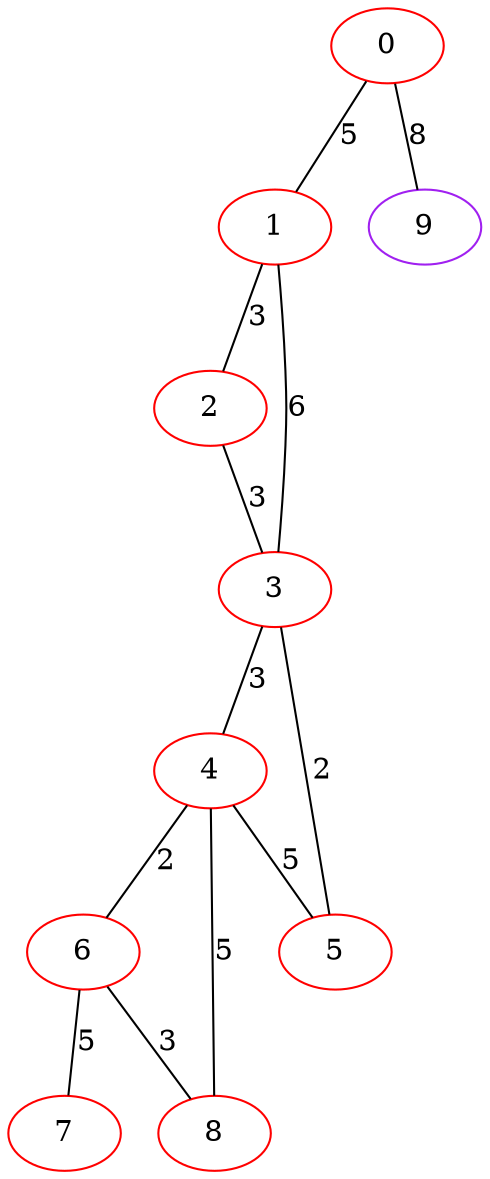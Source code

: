 graph "" {
0 [color=red, weight=1];
1 [color=red, weight=1];
2 [color=red, weight=1];
3 [color=red, weight=1];
4 [color=red, weight=1];
5 [color=red, weight=1];
6 [color=red, weight=1];
7 [color=red, weight=1];
8 [color=red, weight=1];
9 [color=purple, weight=4];
0 -- 1  [key=0, label=5];
0 -- 9  [key=0, label=8];
1 -- 2  [key=0, label=3];
1 -- 3  [key=0, label=6];
2 -- 3  [key=0, label=3];
3 -- 4  [key=0, label=3];
3 -- 5  [key=0, label=2];
4 -- 8  [key=0, label=5];
4 -- 5  [key=0, label=5];
4 -- 6  [key=0, label=2];
6 -- 8  [key=0, label=3];
6 -- 7  [key=0, label=5];
}
